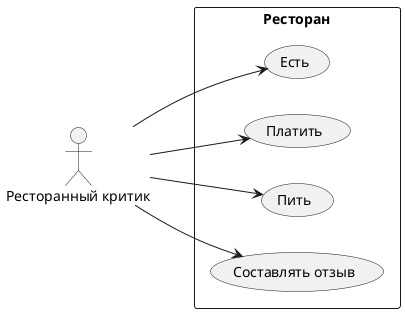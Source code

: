 @startuml
left to right direction
actor "Ресторанный критик" as fc
rectangle Ресторан {
  usecase "Есть" as UC1
  usecase "Платить" as UC2
  usecase "Пить" as UC3
  usecase "Составлять отзыв" as UC4
}
fc --> UC1
fc --> UC2
fc --> UC3
fc --> UC4
@enduml
